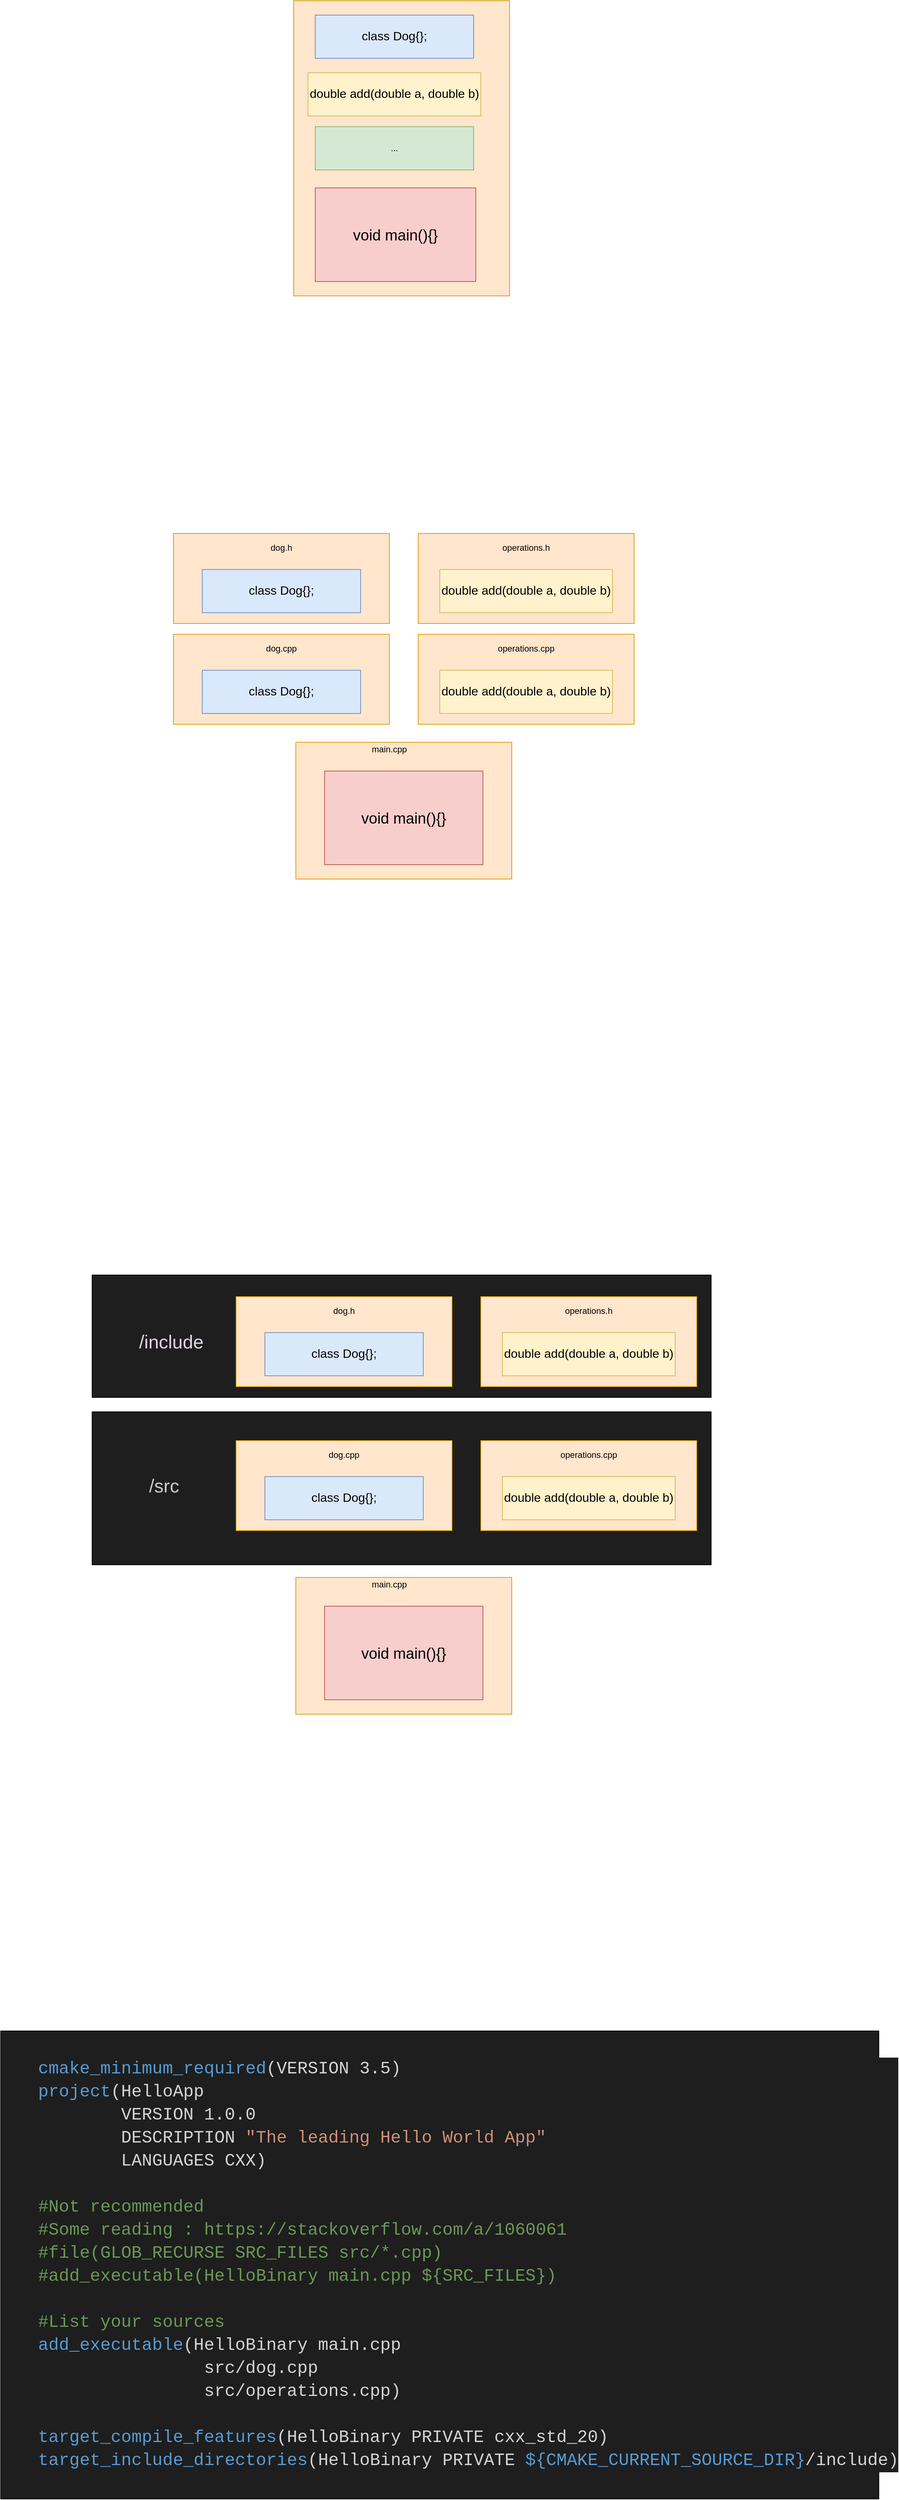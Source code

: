 <mxfile version="14.4.9" type="github">
  <diagram id="X-aBT6iO_DcQqcGjDoYc" name="Page-1">
    <mxGraphModel dx="1490" dy="649" grid="1" gridSize="10" guides="1" tooltips="1" connect="1" arrows="1" fold="1" page="1" pageScale="1" pageWidth="1654" pageHeight="2336" math="0" shadow="0">
      <root>
        <mxCell id="0" />
        <mxCell id="1" parent="0" />
        <mxCell id="4kJFu-Nbu05ohsKrN8TI-42" value="" style="rounded=0;whiteSpace=wrap;html=1;fillColor=#1e1e1e;" vertex="1" parent="1">
          <mxGeometry x="407" y="2260" width="860" height="212.5" as="geometry" />
        </mxCell>
        <mxCell id="4kJFu-Nbu05ohsKrN8TI-41" value="" style="rounded=0;whiteSpace=wrap;html=1;fillColor=#1e1e1e;" vertex="1" parent="1">
          <mxGeometry x="407" y="2070" width="860" height="170" as="geometry" />
        </mxCell>
        <mxCell id="4kJFu-Nbu05ohsKrN8TI-25" value="" style="rounded=0;whiteSpace=wrap;html=1;fillColor=#1e1e1e;" vertex="1" parent="1">
          <mxGeometry x="280" y="3120" width="1220" height="650" as="geometry" />
        </mxCell>
        <mxCell id="4kJFu-Nbu05ohsKrN8TI-20" value="" style="rounded=0;whiteSpace=wrap;html=1;fillColor=#ffe6cc;strokeColor=#d79b00;" vertex="1" parent="1">
          <mxGeometry x="860" y="1040" width="300" height="125" as="geometry" />
        </mxCell>
        <mxCell id="4kJFu-Nbu05ohsKrN8TI-12" value="" style="rounded=0;whiteSpace=wrap;html=1;fillColor=#ffe6cc;strokeColor=#d79b00;" vertex="1" parent="1">
          <mxGeometry x="520" y="1180" width="300" height="125" as="geometry" />
        </mxCell>
        <mxCell id="4kJFu-Nbu05ohsKrN8TI-1" value="" style="rounded=0;whiteSpace=wrap;html=1;fillColor=#ffe6cc;strokeColor=#d79b00;" vertex="1" parent="1">
          <mxGeometry x="687" y="300" width="300" height="410" as="geometry" />
        </mxCell>
        <mxCell id="4kJFu-Nbu05ohsKrN8TI-2" value="&lt;font style=&quot;font-size: 17px&quot;&gt;class Dog{};&lt;/font&gt;" style="rounded=0;whiteSpace=wrap;html=1;fillColor=#dae8fc;strokeColor=#6c8ebf;" vertex="1" parent="1">
          <mxGeometry x="717" y="320" width="220" height="60" as="geometry" />
        </mxCell>
        <mxCell id="4kJFu-Nbu05ohsKrN8TI-3" value="&lt;font style=&quot;font-size: 17px&quot;&gt;double add(double a, double b)&lt;/font&gt;" style="rounded=0;whiteSpace=wrap;html=1;fillColor=#fff2cc;strokeColor=#d6b656;" vertex="1" parent="1">
          <mxGeometry x="707" y="400" width="240" height="60" as="geometry" />
        </mxCell>
        <mxCell id="4kJFu-Nbu05ohsKrN8TI-4" value="..." style="rounded=0;whiteSpace=wrap;html=1;fillColor=#d5e8d4;strokeColor=#82b366;" vertex="1" parent="1">
          <mxGeometry x="717" y="475" width="220" height="60" as="geometry" />
        </mxCell>
        <mxCell id="4kJFu-Nbu05ohsKrN8TI-5" value="&lt;font style=&quot;font-size: 21px&quot;&gt;void main(){}&lt;/font&gt;" style="rounded=0;whiteSpace=wrap;html=1;fillColor=#f8cecc;strokeColor=#b85450;" vertex="1" parent="1">
          <mxGeometry x="717" y="560" width="223" height="130" as="geometry" />
        </mxCell>
        <mxCell id="4kJFu-Nbu05ohsKrN8TI-6" value="" style="rounded=0;whiteSpace=wrap;html=1;fillColor=#ffe6cc;strokeColor=#d79b00;" vertex="1" parent="1">
          <mxGeometry x="690" y="1330" width="300" height="190" as="geometry" />
        </mxCell>
        <mxCell id="4kJFu-Nbu05ohsKrN8TI-7" value="&lt;font style=&quot;font-size: 17px&quot;&gt;class Dog{};&lt;/font&gt;" style="rounded=0;whiteSpace=wrap;html=1;fillColor=#dae8fc;strokeColor=#6c8ebf;" vertex="1" parent="1">
          <mxGeometry x="560" y="1230" width="220" height="60" as="geometry" />
        </mxCell>
        <mxCell id="4kJFu-Nbu05ohsKrN8TI-10" value="&lt;font style=&quot;font-size: 21px&quot;&gt;void main(){}&lt;/font&gt;" style="rounded=0;whiteSpace=wrap;html=1;fillColor=#f8cecc;strokeColor=#b85450;" vertex="1" parent="1">
          <mxGeometry x="730" y="1370" width="220" height="130" as="geometry" />
        </mxCell>
        <mxCell id="4kJFu-Nbu05ohsKrN8TI-11" value="main.cpp" style="text;html=1;strokeColor=none;fillColor=none;align=center;verticalAlign=middle;whiteSpace=wrap;rounded=0;" vertex="1" parent="1">
          <mxGeometry x="800" y="1330" width="40" height="20" as="geometry" />
        </mxCell>
        <mxCell id="4kJFu-Nbu05ohsKrN8TI-13" value="dog.cpp" style="text;html=1;strokeColor=none;fillColor=none;align=center;verticalAlign=middle;whiteSpace=wrap;rounded=0;" vertex="1" parent="1">
          <mxGeometry x="650" y="1190" width="40" height="20" as="geometry" />
        </mxCell>
        <mxCell id="4kJFu-Nbu05ohsKrN8TI-14" value="" style="rounded=0;whiteSpace=wrap;html=1;fillColor=#ffe6cc;strokeColor=#d79b00;" vertex="1" parent="1">
          <mxGeometry x="520" y="1040" width="300" height="125" as="geometry" />
        </mxCell>
        <mxCell id="4kJFu-Nbu05ohsKrN8TI-8" value="&lt;font style=&quot;font-size: 17px&quot;&gt;double add(double a, double b)&lt;/font&gt;" style="rounded=0;whiteSpace=wrap;html=1;fillColor=#fff2cc;strokeColor=#d6b656;" vertex="1" parent="1">
          <mxGeometry x="890" y="1090" width="240" height="60" as="geometry" />
        </mxCell>
        <mxCell id="4kJFu-Nbu05ohsKrN8TI-15" value="&lt;font style=&quot;font-size: 17px&quot;&gt;class Dog{};&lt;/font&gt;" style="rounded=0;whiteSpace=wrap;html=1;fillColor=#dae8fc;strokeColor=#6c8ebf;" vertex="1" parent="1">
          <mxGeometry x="560" y="1090" width="220" height="60" as="geometry" />
        </mxCell>
        <mxCell id="4kJFu-Nbu05ohsKrN8TI-16" value="dog.h" style="text;html=1;strokeColor=none;fillColor=none;align=center;verticalAlign=middle;whiteSpace=wrap;rounded=0;" vertex="1" parent="1">
          <mxGeometry x="650" y="1050" width="40" height="20" as="geometry" />
        </mxCell>
        <mxCell id="4kJFu-Nbu05ohsKrN8TI-17" value="" style="rounded=0;whiteSpace=wrap;html=1;fillColor=#ffe6cc;strokeColor=#d79b00;" vertex="1" parent="1">
          <mxGeometry x="860" y="1180" width="300" height="125" as="geometry" />
        </mxCell>
        <mxCell id="4kJFu-Nbu05ohsKrN8TI-19" value="operations.cpp" style="text;html=1;strokeColor=none;fillColor=none;align=center;verticalAlign=middle;whiteSpace=wrap;rounded=0;" vertex="1" parent="1">
          <mxGeometry x="990" y="1190" width="40" height="20" as="geometry" />
        </mxCell>
        <mxCell id="4kJFu-Nbu05ohsKrN8TI-22" value="operations.h" style="text;html=1;strokeColor=none;fillColor=none;align=center;verticalAlign=middle;whiteSpace=wrap;rounded=0;" vertex="1" parent="1">
          <mxGeometry x="990" y="1050" width="40" height="20" as="geometry" />
        </mxCell>
        <mxCell id="4kJFu-Nbu05ohsKrN8TI-23" value="&lt;font style=&quot;font-size: 17px&quot;&gt;double add(double a, double b)&lt;/font&gt;" style="rounded=0;whiteSpace=wrap;html=1;fillColor=#fff2cc;strokeColor=#d6b656;" vertex="1" parent="1">
          <mxGeometry x="890" y="1230" width="240" height="60" as="geometry" />
        </mxCell>
        <mxCell id="4kJFu-Nbu05ohsKrN8TI-24" value="&lt;div style=&quot;color: rgb(212, 212, 212); background-color: rgb(30, 30, 30); font-family: &amp;quot;consolas&amp;quot;, &amp;quot;courier new&amp;quot;, monospace; font-weight: normal; font-size: 24px; line-height: 32px;&quot;&gt;&lt;div&gt;&lt;span style=&quot;color: #569cd6&quot;&gt;cmake_minimum_required&lt;/span&gt;&lt;span style=&quot;color: #d4d4d4&quot;&gt;(VERSION&amp;nbsp;3.5)&lt;/span&gt;&lt;/div&gt;&lt;div&gt;&lt;span style=&quot;color: #569cd6&quot;&gt;project&lt;/span&gt;&lt;span style=&quot;color: #d4d4d4&quot;&gt;(HelloApp&lt;/span&gt;&lt;/div&gt;&lt;div&gt;&lt;span style=&quot;color: #d4d4d4&quot;&gt;&amp;nbsp;&amp;nbsp;&amp;nbsp;&amp;nbsp;&amp;nbsp;&amp;nbsp;&amp;nbsp;&amp;nbsp;VERSION&amp;nbsp;1.0.0&lt;/span&gt;&lt;/div&gt;&lt;div&gt;&lt;span style=&quot;color: #d4d4d4&quot;&gt;&amp;nbsp;&amp;nbsp;&amp;nbsp;&amp;nbsp;&amp;nbsp;&amp;nbsp;&amp;nbsp;&amp;nbsp;DESCRIPTION&amp;nbsp;&lt;/span&gt;&lt;span style=&quot;color: #ce9178&quot;&gt;&quot;The&amp;nbsp;leading&amp;nbsp;Hello&amp;nbsp;World&amp;nbsp;App&quot;&lt;/span&gt;&lt;/div&gt;&lt;div&gt;&lt;span style=&quot;color: #d4d4d4&quot;&gt;&amp;nbsp;&amp;nbsp;&amp;nbsp;&amp;nbsp;&amp;nbsp;&amp;nbsp;&amp;nbsp;&amp;nbsp;LANGUAGES&amp;nbsp;CXX)&amp;nbsp;&amp;nbsp;&lt;/span&gt;&lt;/div&gt;&lt;br&gt;&lt;div&gt;&lt;span style=&quot;color: #6a9955&quot;&gt;#Not&amp;nbsp;recommended&lt;/span&gt;&lt;/div&gt;&lt;div&gt;&lt;span style=&quot;color: #6a9955&quot;&gt;#Some&amp;nbsp;reading&amp;nbsp;:&amp;nbsp;https://stackoverflow.com/a/1060061&lt;/span&gt;&lt;/div&gt;&lt;div&gt;&lt;span style=&quot;color: #6a9955&quot;&gt;#file(GLOB_RECURSE&amp;nbsp;SRC_FILES&amp;nbsp;src/*.cpp)&lt;/span&gt;&lt;/div&gt;&lt;div&gt;&lt;span style=&quot;color: #6a9955&quot;&gt;#add_executable(HelloBinary&amp;nbsp;main.cpp&amp;nbsp;${SRC_FILES})&lt;/span&gt;&lt;/div&gt;&lt;br&gt;&lt;div&gt;&lt;span style=&quot;color: #6a9955&quot;&gt;#List&amp;nbsp;your&amp;nbsp;sources&lt;/span&gt;&lt;/div&gt;&lt;div&gt;&lt;span style=&quot;color: #569cd6&quot;&gt;add_executable&lt;/span&gt;&lt;span style=&quot;color: #d4d4d4&quot;&gt;(HelloBinary&amp;nbsp;main.cpp&lt;/span&gt;&lt;/div&gt;&lt;div&gt;&lt;span style=&quot;color: #d4d4d4&quot;&gt;&amp;nbsp;&amp;nbsp;&amp;nbsp;&amp;nbsp;&amp;nbsp;&amp;nbsp;&amp;nbsp;&amp;nbsp;&amp;nbsp;&amp;nbsp;&amp;nbsp;&amp;nbsp;&amp;nbsp;&amp;nbsp;&amp;nbsp;&amp;nbsp;src/dog.cpp&lt;/span&gt;&lt;/div&gt;&lt;div&gt;&lt;span style=&quot;color: #d4d4d4&quot;&gt;&amp;nbsp;&amp;nbsp;&amp;nbsp;&amp;nbsp;&amp;nbsp;&amp;nbsp;&amp;nbsp;&amp;nbsp;&amp;nbsp;&amp;nbsp;&amp;nbsp;&amp;nbsp;&amp;nbsp;&amp;nbsp;&amp;nbsp;&amp;nbsp;src/operations.cpp)&amp;nbsp;&amp;nbsp;&lt;/span&gt;&lt;/div&gt;&lt;br&gt;&lt;div&gt;&lt;span style=&quot;color: #569cd6&quot;&gt;target_compile_features&lt;/span&gt;&lt;span style=&quot;color: #d4d4d4&quot;&gt;(HelloBinary&amp;nbsp;PRIVATE&amp;nbsp;cxx_std_20)&lt;/span&gt;&lt;/div&gt;&lt;div&gt;&lt;span style=&quot;color: #569cd6&quot;&gt;target_include_directories&lt;/span&gt;&lt;span style=&quot;color: #d4d4d4&quot;&gt;(HelloBinary&amp;nbsp;PRIVATE&amp;nbsp;&lt;/span&gt;&lt;span style=&quot;color: #569cd6&quot;&gt;${CMAKE_CURRENT_SOURCE_DIR}&lt;/span&gt;&lt;span style=&quot;color: #d4d4d4&quot;&gt;/include)&lt;/span&gt;&lt;/div&gt;&lt;/div&gt;" style="text;whiteSpace=wrap;html=1;" vertex="1" parent="1">
          <mxGeometry x="330" y="3150" width="280" height="498" as="geometry" />
        </mxCell>
        <mxCell id="4kJFu-Nbu05ohsKrN8TI-26" value="" style="rounded=0;whiteSpace=wrap;html=1;fillColor=#ffe6cc;strokeColor=#d79b00;" vertex="1" parent="1">
          <mxGeometry x="947" y="2100" width="300" height="125" as="geometry" />
        </mxCell>
        <mxCell id="4kJFu-Nbu05ohsKrN8TI-27" value="" style="rounded=0;whiteSpace=wrap;html=1;fillColor=#ffe6cc;strokeColor=#d79b00;" vertex="1" parent="1">
          <mxGeometry x="607" y="2300" width="300" height="125" as="geometry" />
        </mxCell>
        <mxCell id="4kJFu-Nbu05ohsKrN8TI-28" value="" style="rounded=0;whiteSpace=wrap;html=1;fillColor=#ffe6cc;strokeColor=#d79b00;" vertex="1" parent="1">
          <mxGeometry x="690" y="2490" width="300" height="190" as="geometry" />
        </mxCell>
        <mxCell id="4kJFu-Nbu05ohsKrN8TI-29" value="&lt;font style=&quot;font-size: 17px&quot;&gt;class Dog{};&lt;/font&gt;" style="rounded=0;whiteSpace=wrap;html=1;fillColor=#dae8fc;strokeColor=#6c8ebf;" vertex="1" parent="1">
          <mxGeometry x="647" y="2350" width="220" height="60" as="geometry" />
        </mxCell>
        <mxCell id="4kJFu-Nbu05ohsKrN8TI-30" value="&lt;font style=&quot;font-size: 21px&quot;&gt;void main(){}&lt;/font&gt;" style="rounded=0;whiteSpace=wrap;html=1;fillColor=#f8cecc;strokeColor=#b85450;" vertex="1" parent="1">
          <mxGeometry x="730" y="2530" width="220" height="130" as="geometry" />
        </mxCell>
        <mxCell id="4kJFu-Nbu05ohsKrN8TI-31" value="main.cpp" style="text;html=1;strokeColor=none;fillColor=none;align=center;verticalAlign=middle;whiteSpace=wrap;rounded=0;" vertex="1" parent="1">
          <mxGeometry x="800" y="2490" width="40" height="20" as="geometry" />
        </mxCell>
        <mxCell id="4kJFu-Nbu05ohsKrN8TI-32" value="dog.cpp" style="text;html=1;strokeColor=none;fillColor=none;align=center;verticalAlign=middle;whiteSpace=wrap;rounded=0;" vertex="1" parent="1">
          <mxGeometry x="737" y="2310" width="40" height="20" as="geometry" />
        </mxCell>
        <mxCell id="4kJFu-Nbu05ohsKrN8TI-33" value="" style="rounded=0;whiteSpace=wrap;html=1;fillColor=#ffe6cc;strokeColor=#d79b00;" vertex="1" parent="1">
          <mxGeometry x="607" y="2100" width="300" height="125" as="geometry" />
        </mxCell>
        <mxCell id="4kJFu-Nbu05ohsKrN8TI-34" value="&lt;font style=&quot;font-size: 17px&quot;&gt;double add(double a, double b)&lt;/font&gt;" style="rounded=0;whiteSpace=wrap;html=1;fillColor=#fff2cc;strokeColor=#d6b656;" vertex="1" parent="1">
          <mxGeometry x="977" y="2150" width="240" height="60" as="geometry" />
        </mxCell>
        <mxCell id="4kJFu-Nbu05ohsKrN8TI-35" value="&lt;font style=&quot;font-size: 17px&quot;&gt;class Dog{};&lt;/font&gt;" style="rounded=0;whiteSpace=wrap;html=1;fillColor=#dae8fc;strokeColor=#6c8ebf;" vertex="1" parent="1">
          <mxGeometry x="647" y="2150" width="220" height="60" as="geometry" />
        </mxCell>
        <mxCell id="4kJFu-Nbu05ohsKrN8TI-36" value="dog.h" style="text;html=1;strokeColor=none;fillColor=none;align=center;verticalAlign=middle;whiteSpace=wrap;rounded=0;" vertex="1" parent="1">
          <mxGeometry x="737" y="2110" width="40" height="20" as="geometry" />
        </mxCell>
        <mxCell id="4kJFu-Nbu05ohsKrN8TI-37" value="" style="rounded=0;whiteSpace=wrap;html=1;fillColor=#ffe6cc;strokeColor=#d79b00;" vertex="1" parent="1">
          <mxGeometry x="947" y="2300" width="300" height="125" as="geometry" />
        </mxCell>
        <mxCell id="4kJFu-Nbu05ohsKrN8TI-38" value="operations.cpp" style="text;html=1;strokeColor=none;fillColor=none;align=center;verticalAlign=middle;whiteSpace=wrap;rounded=0;" vertex="1" parent="1">
          <mxGeometry x="1077" y="2310" width="40" height="20" as="geometry" />
        </mxCell>
        <mxCell id="4kJFu-Nbu05ohsKrN8TI-39" value="operations.h" style="text;html=1;strokeColor=none;fillColor=none;align=center;verticalAlign=middle;whiteSpace=wrap;rounded=0;" vertex="1" parent="1">
          <mxGeometry x="1077" y="2110" width="40" height="20" as="geometry" />
        </mxCell>
        <mxCell id="4kJFu-Nbu05ohsKrN8TI-40" value="&lt;font style=&quot;font-size: 17px&quot;&gt;double add(double a, double b)&lt;/font&gt;" style="rounded=0;whiteSpace=wrap;html=1;fillColor=#fff2cc;strokeColor=#d6b656;" vertex="1" parent="1">
          <mxGeometry x="977" y="2350" width="240" height="60" as="geometry" />
        </mxCell>
        <mxCell id="4kJFu-Nbu05ohsKrN8TI-43" value="&lt;font style=&quot;font-size: 26px&quot; color=&quot;#E1D5E7&quot;&gt;/include&lt;/font&gt;" style="text;html=1;strokeColor=none;fillColor=none;align=center;verticalAlign=middle;whiteSpace=wrap;rounded=0;" vertex="1" parent="1">
          <mxGeometry x="497" y="2152.5" width="40" height="20" as="geometry" />
        </mxCell>
        <mxCell id="4kJFu-Nbu05ohsKrN8TI-44" value="&lt;div style=&quot;font-size: 26px&quot;&gt;&lt;font style=&quot;font-size: 26px&quot; color=&quot;#CCCCCC&quot;&gt;/src&lt;/font&gt;&lt;/div&gt;" style="text;html=1;strokeColor=none;fillColor=none;align=center;verticalAlign=middle;whiteSpace=wrap;rounded=0;" vertex="1" parent="1">
          <mxGeometry x="487" y="2352.5" width="40" height="20" as="geometry" />
        </mxCell>
      </root>
    </mxGraphModel>
  </diagram>
</mxfile>
